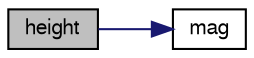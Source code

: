 digraph "height"
{
  bgcolor="transparent";
  edge [fontname="FreeSans",fontsize="10",labelfontname="FreeSans",labelfontsize="10"];
  node [fontname="FreeSans",fontsize="10",shape=record];
  rankdir="LR";
  Node65 [label="height",height=0.2,width=0.4,color="black", fillcolor="grey75", style="filled", fontcolor="black"];
  Node65 -> Node66 [color="midnightblue",fontsize="10",style="solid",fontname="FreeSans"];
  Node66 [label="mag",height=0.2,width=0.4,color="black",URL="$a27578.html#a5a81062a6dd7a67931f9ce62b56ae26c",tooltip="Return scalar magnitude - returns volume of pyramid. "];
}
